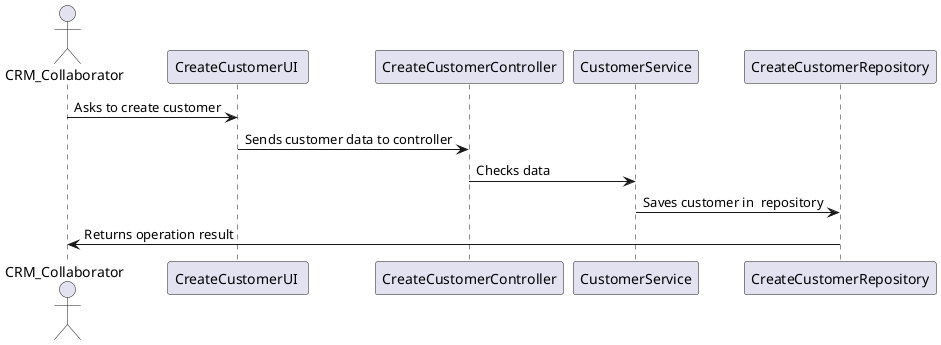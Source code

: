@startuml
skinparam linetype ortho
skinparam package {
  BackgroundColor #AED6F1
  BorderColor Black
}

actor "CRM_Collaborator" as CRM
participant "CreateCustomerUI " as UI
participant "CreateCustomerController" as Controller
participant "CustomerService" as Service
participant "CreateCustomerRepository" as registry


    CRM -> UI : Asks to create customer
    UI -> Controller : Sends customer data to controller
    Controller -> Service :  Checks data
    Service -> registry : Saves customer in  repository
    registry -> CRM :  Returns operation result

@enduml